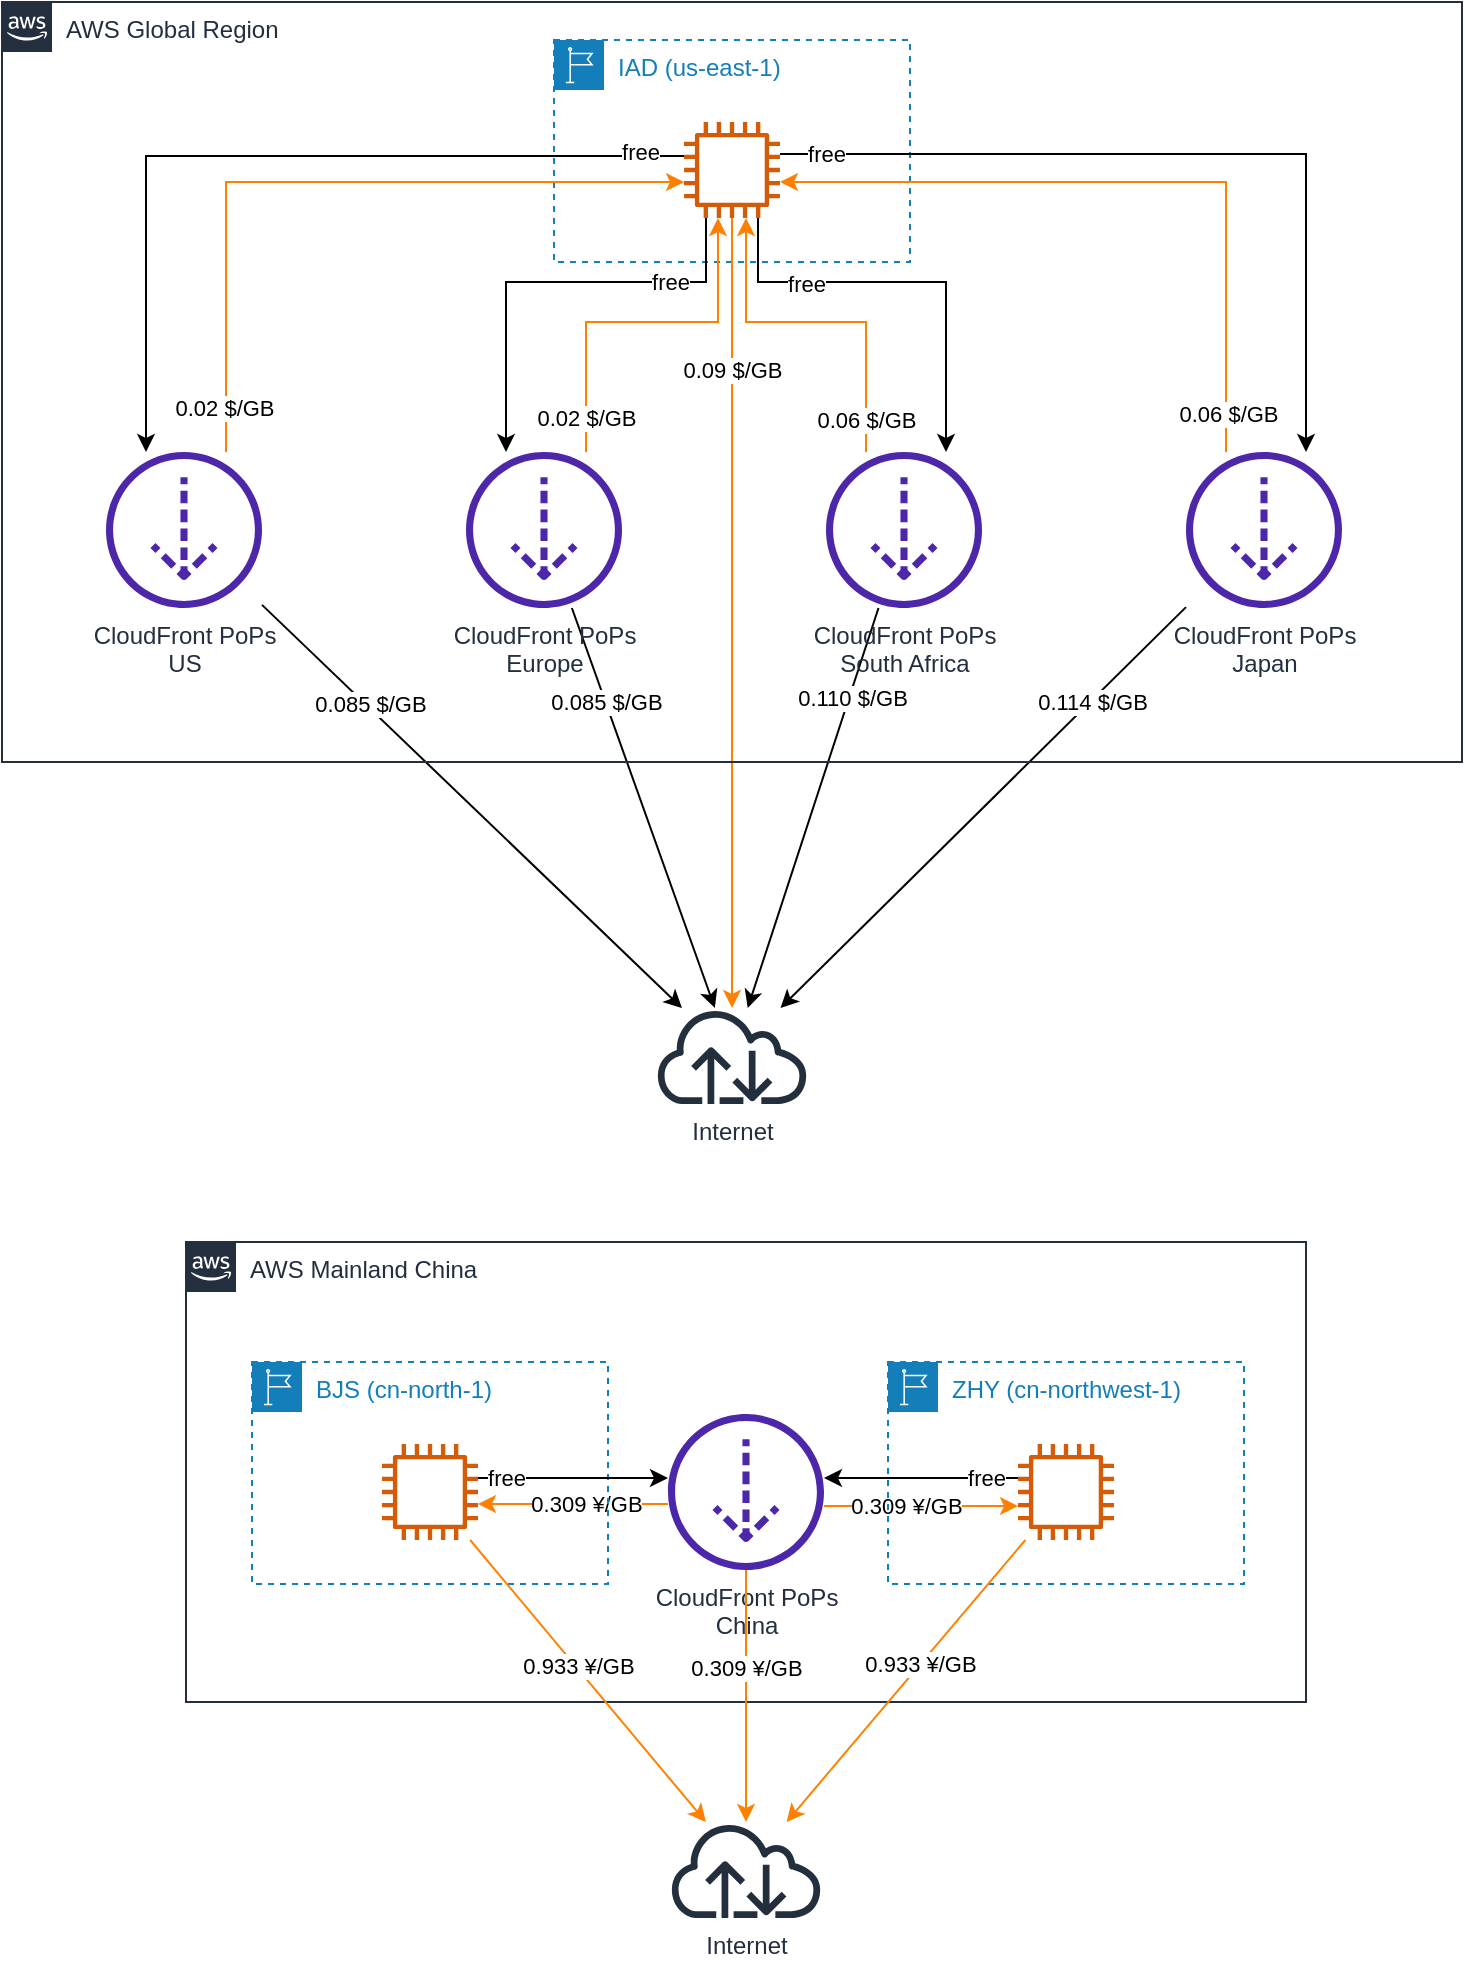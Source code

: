<mxfile version="20.2.3" type="device"><diagram id="fj1zqWEYb_-18F_pBiJc" name="第 1 页"><mxGraphModel dx="946" dy="672" grid="1" gridSize="10" guides="1" tooltips="1" connect="1" arrows="1" fold="1" page="1" pageScale="1" pageWidth="827" pageHeight="1169" math="0" shadow="0"><root><mxCell id="0"/><mxCell id="1" parent="0"/><mxCell id="u_PGu58x4KoS5gfX18Bx-71" value="AWS Mainland China" style="points=[[0,0],[0.25,0],[0.5,0],[0.75,0],[1,0],[1,0.25],[1,0.5],[1,0.75],[1,1],[0.75,1],[0.5,1],[0.25,1],[0,1],[0,0.75],[0,0.5],[0,0.25]];outlineConnect=0;gradientColor=none;html=1;whiteSpace=wrap;fontSize=12;fontStyle=0;container=1;pointerEvents=0;collapsible=0;recursiveResize=0;shape=mxgraph.aws4.group;grIcon=mxgraph.aws4.group_aws_cloud_alt;strokeColor=#232F3E;fillColor=none;verticalAlign=top;align=left;spacingLeft=30;fontColor=#232F3E;dashed=0;" parent="1" vertex="1"><mxGeometry x="180" y="740" width="560" height="230" as="geometry"/></mxCell><mxCell id="u_PGu58x4KoS5gfX18Bx-76" value="0.309 ¥/GB" style="edgeStyle=orthogonalEdgeStyle;rounded=0;orthogonalLoop=1;jettySize=auto;html=1;strokeColor=#FF8000;" parent="u_PGu58x4KoS5gfX18Bx-71" edge="1"><mxGeometry x="-0.137" relative="1" as="geometry"><mxPoint x="241" y="131" as="sourcePoint"/><mxPoint x="146.0" y="131" as="targetPoint"/><mxPoint as="offset"/></mxGeometry></mxCell><mxCell id="u_PGu58x4KoS5gfX18Bx-78" value="0.309 ¥/GB" style="edgeStyle=orthogonalEdgeStyle;rounded=0;orthogonalLoop=1;jettySize=auto;html=1;strokeColor=#FF8000;" parent="u_PGu58x4KoS5gfX18Bx-71" edge="1"><mxGeometry x="-0.155" relative="1" as="geometry"><mxPoint x="319" y="132" as="sourcePoint"/><mxPoint x="416" y="132" as="targetPoint"/><mxPoint as="offset"/></mxGeometry></mxCell><mxCell id="u_PGu58x4KoS5gfX18Bx-43" value="CloudFront PoPs&lt;br&gt;China" style="sketch=0;outlineConnect=0;fontColor=#232F3E;gradientColor=none;fillColor=#4D27AA;strokeColor=none;dashed=0;verticalLabelPosition=bottom;verticalAlign=top;align=center;html=1;fontSize=12;fontStyle=0;aspect=fixed;pointerEvents=1;shape=mxgraph.aws4.download_distribution;" parent="u_PGu58x4KoS5gfX18Bx-71" vertex="1"><mxGeometry x="241" y="86" width="78" height="78" as="geometry"/></mxCell><mxCell id="u_PGu58x4KoS5gfX18Bx-38" value="BJS (cn-north-1)" style="points=[[0,0],[0.25,0],[0.5,0],[0.75,0],[1,0],[1,0.25],[1,0.5],[1,0.75],[1,1],[0.75,1],[0.5,1],[0.25,1],[0,1],[0,0.75],[0,0.5],[0,0.25]];outlineConnect=0;gradientColor=none;html=1;whiteSpace=wrap;fontSize=12;fontStyle=0;container=1;pointerEvents=0;collapsible=0;recursiveResize=0;shape=mxgraph.aws4.group;grIcon=mxgraph.aws4.group_region;strokeColor=#147EBA;fillColor=none;verticalAlign=top;align=left;spacingLeft=30;fontColor=#147EBA;dashed=1;" parent="u_PGu58x4KoS5gfX18Bx-71" vertex="1"><mxGeometry x="33" y="60" width="178" height="111" as="geometry"/></mxCell><mxCell id="u_PGu58x4KoS5gfX18Bx-75" value="free" style="edgeStyle=orthogonalEdgeStyle;rounded=0;orthogonalLoop=1;jettySize=auto;html=1;" parent="u_PGu58x4KoS5gfX18Bx-71" edge="1"><mxGeometry x="-0.705" relative="1" as="geometry"><mxPoint x="146" y="118" as="sourcePoint"/><mxPoint x="241" y="118" as="targetPoint"/><mxPoint as="offset"/></mxGeometry></mxCell><mxCell id="u_PGu58x4KoS5gfX18Bx-70" value="" style="sketch=0;outlineConnect=0;fontColor=#232F3E;gradientColor=none;fillColor=#D45B07;strokeColor=none;dashed=0;verticalLabelPosition=bottom;verticalAlign=top;align=center;html=1;fontSize=12;fontStyle=0;aspect=fixed;pointerEvents=1;shape=mxgraph.aws4.instance2;" parent="u_PGu58x4KoS5gfX18Bx-71" vertex="1"><mxGeometry x="98" y="101" width="48" height="48" as="geometry"/></mxCell><mxCell id="u_PGu58x4KoS5gfX18Bx-72" value="ZHY (cn-northwest-1)" style="points=[[0,0],[0.25,0],[0.5,0],[0.75,0],[1,0],[1,0.25],[1,0.5],[1,0.75],[1,1],[0.75,1],[0.5,1],[0.25,1],[0,1],[0,0.75],[0,0.5],[0,0.25]];outlineConnect=0;gradientColor=none;html=1;whiteSpace=wrap;fontSize=12;fontStyle=0;container=1;pointerEvents=0;collapsible=0;recursiveResize=0;shape=mxgraph.aws4.group;grIcon=mxgraph.aws4.group_region;strokeColor=#147EBA;fillColor=none;verticalAlign=top;align=left;spacingLeft=30;fontColor=#147EBA;dashed=1;" parent="u_PGu58x4KoS5gfX18Bx-71" vertex="1"><mxGeometry x="351" y="60" width="178" height="111" as="geometry"/></mxCell><mxCell id="u_PGu58x4KoS5gfX18Bx-77" value="free" style="edgeStyle=orthogonalEdgeStyle;rounded=0;orthogonalLoop=1;jettySize=auto;html=1;" parent="u_PGu58x4KoS5gfX18Bx-71" edge="1"><mxGeometry x="-0.67" relative="1" as="geometry"><mxPoint x="416" y="118" as="sourcePoint"/><mxPoint x="319" y="118" as="targetPoint"/><mxPoint as="offset"/></mxGeometry></mxCell><mxCell id="u_PGu58x4KoS5gfX18Bx-73" value="" style="sketch=0;outlineConnect=0;fontColor=#232F3E;gradientColor=none;fillColor=#D45B07;strokeColor=none;dashed=0;verticalLabelPosition=bottom;verticalAlign=top;align=center;html=1;fontSize=12;fontStyle=0;aspect=fixed;pointerEvents=1;shape=mxgraph.aws4.instance2;" parent="u_PGu58x4KoS5gfX18Bx-71" vertex="1"><mxGeometry x="416" y="101" width="48" height="48" as="geometry"/></mxCell><mxCell id="u_PGu58x4KoS5gfX18Bx-33" value="IAD (us-east-1)" style="points=[[0,0],[0.25,0],[0.5,0],[0.75,0],[1,0],[1,0.25],[1,0.5],[1,0.75],[1,1],[0.75,1],[0.5,1],[0.25,1],[0,1],[0,0.75],[0,0.5],[0,0.25]];outlineConnect=0;gradientColor=none;html=1;whiteSpace=wrap;fontSize=12;fontStyle=0;container=1;pointerEvents=0;collapsible=0;recursiveResize=0;shape=mxgraph.aws4.group;grIcon=mxgraph.aws4.group_region;strokeColor=#147EBA;fillColor=none;verticalAlign=top;align=left;spacingLeft=30;fontColor=#147EBA;dashed=1;" parent="1" vertex="1"><mxGeometry x="364" y="139" width="178" height="111" as="geometry"/></mxCell><mxCell id="u_PGu58x4KoS5gfX18Bx-6" style="rounded=0;orthogonalLoop=1;jettySize=auto;html=1;" parent="1" source="u_PGu58x4KoS5gfX18Bx-1" target="u_PGu58x4KoS5gfX18Bx-5" edge="1"><mxGeometry relative="1" as="geometry"/></mxCell><mxCell id="u_PGu58x4KoS5gfX18Bx-7" value="0.085 $/GB" style="edgeLabel;html=1;align=center;verticalAlign=middle;resizable=0;points=[];" parent="u_PGu58x4KoS5gfX18Bx-6" vertex="1" connectable="0"><mxGeometry x="-0.754" y="-1" relative="1" as="geometry"><mxPoint x="28" y="24" as="offset"/></mxGeometry></mxCell><mxCell id="u_PGu58x4KoS5gfX18Bx-19" style="edgeStyle=orthogonalEdgeStyle;rounded=0;orthogonalLoop=1;jettySize=auto;html=1;strokeColor=#FF8000;" parent="1" source="u_PGu58x4KoS5gfX18Bx-1" target="u_PGu58x4KoS5gfX18Bx-15" edge="1"><mxGeometry relative="1" as="geometry"><Array as="points"><mxPoint x="200" y="210"/></Array></mxGeometry></mxCell><mxCell id="u_PGu58x4KoS5gfX18Bx-20" value="0.02 $/GB" style="edgeLabel;html=1;align=center;verticalAlign=middle;resizable=0;points=[];" parent="u_PGu58x4KoS5gfX18Bx-19" vertex="1" connectable="0"><mxGeometry x="-0.88" y="1" relative="1" as="geometry"><mxPoint as="offset"/></mxGeometry></mxCell><mxCell id="u_PGu58x4KoS5gfX18Bx-1" value="CloudFront PoPs&lt;br&gt;US" style="sketch=0;outlineConnect=0;fontColor=#232F3E;gradientColor=none;fillColor=#4D27AA;strokeColor=none;dashed=0;verticalLabelPosition=bottom;verticalAlign=top;align=center;html=1;fontSize=12;fontStyle=0;aspect=fixed;pointerEvents=1;shape=mxgraph.aws4.download_distribution;" parent="1" vertex="1"><mxGeometry x="140" y="345" width="78" height="78" as="geometry"/></mxCell><mxCell id="u_PGu58x4KoS5gfX18Bx-8" style="edgeStyle=none;rounded=0;orthogonalLoop=1;jettySize=auto;html=1;" parent="1" source="u_PGu58x4KoS5gfX18Bx-2" target="u_PGu58x4KoS5gfX18Bx-5" edge="1"><mxGeometry relative="1" as="geometry"/></mxCell><mxCell id="u_PGu58x4KoS5gfX18Bx-9" value="0.085 $/GB" style="edgeLabel;html=1;align=center;verticalAlign=middle;resizable=0;points=[];" parent="u_PGu58x4KoS5gfX18Bx-8" vertex="1" connectable="0"><mxGeometry x="-0.532" relative="1" as="geometry"><mxPoint as="offset"/></mxGeometry></mxCell><mxCell id="u_PGu58x4KoS5gfX18Bx-23" style="edgeStyle=orthogonalEdgeStyle;rounded=0;orthogonalLoop=1;jettySize=auto;html=1;strokeColor=#FF8000;" parent="1" source="u_PGu58x4KoS5gfX18Bx-2" target="u_PGu58x4KoS5gfX18Bx-15" edge="1"><mxGeometry relative="1" as="geometry"><Array as="points"><mxPoint x="380" y="280"/><mxPoint x="446" y="280"/></Array></mxGeometry></mxCell><mxCell id="u_PGu58x4KoS5gfX18Bx-24" value="0.02 $/GB" style="edgeLabel;html=1;align=center;verticalAlign=middle;resizable=0;points=[];" parent="u_PGu58x4KoS5gfX18Bx-23" vertex="1" connectable="0"><mxGeometry x="-0.813" relative="1" as="geometry"><mxPoint as="offset"/></mxGeometry></mxCell><mxCell id="u_PGu58x4KoS5gfX18Bx-2" value="CloudFront PoPs&lt;br&gt;Europe" style="sketch=0;outlineConnect=0;fontColor=#232F3E;gradientColor=none;fillColor=#4D27AA;strokeColor=none;dashed=0;verticalLabelPosition=bottom;verticalAlign=top;align=center;html=1;fontSize=12;fontStyle=0;aspect=fixed;pointerEvents=1;shape=mxgraph.aws4.download_distribution;" parent="1" vertex="1"><mxGeometry x="320" y="345" width="78" height="78" as="geometry"/></mxCell><mxCell id="u_PGu58x4KoS5gfX18Bx-10" style="edgeStyle=none;rounded=0;orthogonalLoop=1;jettySize=auto;html=1;" parent="1" source="u_PGu58x4KoS5gfX18Bx-3" target="u_PGu58x4KoS5gfX18Bx-5" edge="1"><mxGeometry relative="1" as="geometry"/></mxCell><mxCell id="u_PGu58x4KoS5gfX18Bx-11" value="0.110 $/GB" style="edgeLabel;html=1;align=center;verticalAlign=middle;resizable=0;points=[];" parent="u_PGu58x4KoS5gfX18Bx-10" vertex="1" connectable="0"><mxGeometry x="-0.552" y="1" relative="1" as="geometry"><mxPoint as="offset"/></mxGeometry></mxCell><mxCell id="u_PGu58x4KoS5gfX18Bx-27" style="edgeStyle=orthogonalEdgeStyle;rounded=0;orthogonalLoop=1;jettySize=auto;html=1;strokeColor=#FF8000;" parent="1" source="u_PGu58x4KoS5gfX18Bx-3" target="u_PGu58x4KoS5gfX18Bx-15" edge="1"><mxGeometry relative="1" as="geometry"><Array as="points"><mxPoint x="520" y="280"/><mxPoint x="460" y="280"/></Array></mxGeometry></mxCell><mxCell id="u_PGu58x4KoS5gfX18Bx-28" value="0.06 $/GB" style="edgeLabel;html=1;align=center;verticalAlign=middle;resizable=0;points=[];" parent="u_PGu58x4KoS5gfX18Bx-27" vertex="1" connectable="0"><mxGeometry x="-0.822" relative="1" as="geometry"><mxPoint as="offset"/></mxGeometry></mxCell><mxCell id="u_PGu58x4KoS5gfX18Bx-3" value="CloudFront PoPs&lt;br&gt;South Africa" style="sketch=0;outlineConnect=0;fontColor=#232F3E;gradientColor=none;fillColor=#4D27AA;strokeColor=none;dashed=0;verticalLabelPosition=bottom;verticalAlign=top;align=center;html=1;fontSize=12;fontStyle=0;aspect=fixed;pointerEvents=1;shape=mxgraph.aws4.download_distribution;" parent="1" vertex="1"><mxGeometry x="500" y="345" width="78" height="78" as="geometry"/></mxCell><mxCell id="u_PGu58x4KoS5gfX18Bx-12" style="edgeStyle=none;rounded=0;orthogonalLoop=1;jettySize=auto;html=1;" parent="1" source="u_PGu58x4KoS5gfX18Bx-4" target="u_PGu58x4KoS5gfX18Bx-5" edge="1"><mxGeometry relative="1" as="geometry"/></mxCell><mxCell id="u_PGu58x4KoS5gfX18Bx-13" value="0.114 $/GB" style="edgeLabel;html=1;align=center;verticalAlign=middle;resizable=0;points=[];" parent="u_PGu58x4KoS5gfX18Bx-12" vertex="1" connectable="0"><mxGeometry x="-0.531" relative="1" as="geometry"><mxPoint as="offset"/></mxGeometry></mxCell><mxCell id="u_PGu58x4KoS5gfX18Bx-31" style="edgeStyle=orthogonalEdgeStyle;rounded=0;orthogonalLoop=1;jettySize=auto;html=1;strokeColor=#FF8000;" parent="1" source="u_PGu58x4KoS5gfX18Bx-4" target="u_PGu58x4KoS5gfX18Bx-15" edge="1"><mxGeometry relative="1" as="geometry"><Array as="points"><mxPoint x="700" y="210"/></Array></mxGeometry></mxCell><mxCell id="u_PGu58x4KoS5gfX18Bx-32" value="0.06 $/GB" style="edgeLabel;html=1;align=center;verticalAlign=middle;resizable=0;points=[];" parent="u_PGu58x4KoS5gfX18Bx-31" vertex="1" connectable="0"><mxGeometry x="-0.892" y="-1" relative="1" as="geometry"><mxPoint as="offset"/></mxGeometry></mxCell><mxCell id="u_PGu58x4KoS5gfX18Bx-4" value="CloudFront PoPs&lt;br&gt;Japan" style="sketch=0;outlineConnect=0;fontColor=#232F3E;gradientColor=none;fillColor=#4D27AA;strokeColor=none;dashed=0;verticalLabelPosition=bottom;verticalAlign=top;align=center;html=1;fontSize=12;fontStyle=0;aspect=fixed;pointerEvents=1;shape=mxgraph.aws4.download_distribution;" parent="1" vertex="1"><mxGeometry x="680" y="345" width="78" height="78" as="geometry"/></mxCell><mxCell id="u_PGu58x4KoS5gfX18Bx-5" value="Internet" style="sketch=0;outlineConnect=0;fontColor=#232F3E;gradientColor=none;fillColor=#232F3D;strokeColor=none;dashed=0;verticalLabelPosition=bottom;verticalAlign=top;align=center;html=1;fontSize=12;fontStyle=0;aspect=fixed;pointerEvents=1;shape=mxgraph.aws4.internet;" parent="1" vertex="1"><mxGeometry x="414" y="623" width="78" height="48" as="geometry"/></mxCell><mxCell id="u_PGu58x4KoS5gfX18Bx-17" style="edgeStyle=orthogonalEdgeStyle;rounded=0;orthogonalLoop=1;jettySize=auto;html=1;" parent="1" source="u_PGu58x4KoS5gfX18Bx-15" target="u_PGu58x4KoS5gfX18Bx-1" edge="1"><mxGeometry relative="1" as="geometry"><Array as="points"><mxPoint x="160" y="197"/></Array></mxGeometry></mxCell><mxCell id="u_PGu58x4KoS5gfX18Bx-18" value="free" style="edgeLabel;html=1;align=center;verticalAlign=middle;resizable=0;points=[];" parent="u_PGu58x4KoS5gfX18Bx-17" vertex="1" connectable="0"><mxGeometry x="-0.904" relative="1" as="geometry"><mxPoint x="-2" y="-2" as="offset"/></mxGeometry></mxCell><mxCell id="u_PGu58x4KoS5gfX18Bx-21" style="edgeStyle=orthogonalEdgeStyle;rounded=0;orthogonalLoop=1;jettySize=auto;html=1;" parent="1" source="u_PGu58x4KoS5gfX18Bx-15" target="u_PGu58x4KoS5gfX18Bx-2" edge="1"><mxGeometry relative="1" as="geometry"><Array as="points"><mxPoint x="440" y="260"/><mxPoint x="340" y="260"/></Array></mxGeometry></mxCell><mxCell id="u_PGu58x4KoS5gfX18Bx-22" value="free" style="edgeLabel;html=1;align=center;verticalAlign=middle;resizable=0;points=[];" parent="u_PGu58x4KoS5gfX18Bx-21" vertex="1" connectable="0"><mxGeometry x="-0.603" relative="1" as="geometry"><mxPoint x="-7" as="offset"/></mxGeometry></mxCell><mxCell id="u_PGu58x4KoS5gfX18Bx-25" style="edgeStyle=orthogonalEdgeStyle;rounded=0;orthogonalLoop=1;jettySize=auto;html=1;" parent="1" source="u_PGu58x4KoS5gfX18Bx-15" target="u_PGu58x4KoS5gfX18Bx-3" edge="1"><mxGeometry relative="1" as="geometry"><Array as="points"><mxPoint x="466" y="260"/><mxPoint x="560" y="260"/></Array></mxGeometry></mxCell><mxCell id="u_PGu58x4KoS5gfX18Bx-26" value="free" style="edgeLabel;html=1;align=center;verticalAlign=middle;resizable=0;points=[];" parent="u_PGu58x4KoS5gfX18Bx-25" vertex="1" connectable="0"><mxGeometry x="-0.442" y="-1" relative="1" as="geometry"><mxPoint x="-3" as="offset"/></mxGeometry></mxCell><mxCell id="u_PGu58x4KoS5gfX18Bx-29" style="edgeStyle=orthogonalEdgeStyle;rounded=0;orthogonalLoop=1;jettySize=auto;html=1;" parent="1" source="u_PGu58x4KoS5gfX18Bx-15" target="u_PGu58x4KoS5gfX18Bx-4" edge="1"><mxGeometry relative="1" as="geometry"><Array as="points"><mxPoint x="740" y="196"/></Array></mxGeometry></mxCell><mxCell id="u_PGu58x4KoS5gfX18Bx-30" value="free" style="edgeLabel;html=1;align=center;verticalAlign=middle;resizable=0;points=[];" parent="u_PGu58x4KoS5gfX18Bx-29" vertex="1" connectable="0"><mxGeometry x="-0.891" relative="1" as="geometry"><mxPoint as="offset"/></mxGeometry></mxCell><mxCell id="u_PGu58x4KoS5gfX18Bx-35" style="edgeStyle=orthogonalEdgeStyle;rounded=0;orthogonalLoop=1;jettySize=auto;html=1;strokeColor=#FF8000;" parent="1" source="u_PGu58x4KoS5gfX18Bx-15" target="u_PGu58x4KoS5gfX18Bx-5" edge="1"><mxGeometry relative="1" as="geometry"/></mxCell><mxCell id="u_PGu58x4KoS5gfX18Bx-36" value="0.09 $/GB" style="edgeLabel;html=1;align=center;verticalAlign=middle;resizable=0;points=[];" parent="u_PGu58x4KoS5gfX18Bx-35" vertex="1" connectable="0"><mxGeometry x="-0.615" relative="1" as="geometry"><mxPoint as="offset"/></mxGeometry></mxCell><mxCell id="u_PGu58x4KoS5gfX18Bx-15" value="" style="sketch=0;outlineConnect=0;fontColor=#232F3E;gradientColor=none;fillColor=#D45B07;strokeColor=none;dashed=0;verticalLabelPosition=bottom;verticalAlign=top;align=center;html=1;fontSize=12;fontStyle=0;aspect=fixed;pointerEvents=1;shape=mxgraph.aws4.instance2;" parent="1" vertex="1"><mxGeometry x="429" y="180" width="48" height="48" as="geometry"/></mxCell><mxCell id="u_PGu58x4KoS5gfX18Bx-34" value="AWS Global Region" style="points=[[0,0],[0.25,0],[0.5,0],[0.75,0],[1,0],[1,0.25],[1,0.5],[1,0.75],[1,1],[0.75,1],[0.5,1],[0.25,1],[0,1],[0,0.75],[0,0.5],[0,0.25]];outlineConnect=0;gradientColor=none;html=1;whiteSpace=wrap;fontSize=12;fontStyle=0;container=1;pointerEvents=0;collapsible=0;recursiveResize=0;shape=mxgraph.aws4.group;grIcon=mxgraph.aws4.group_aws_cloud_alt;strokeColor=#232F3E;fillColor=none;verticalAlign=top;align=left;spacingLeft=30;fontColor=#232F3E;dashed=0;" parent="1" vertex="1"><mxGeometry x="88" y="120" width="730" height="380" as="geometry"/></mxCell><mxCell id="u_PGu58x4KoS5gfX18Bx-59" value="Internet" style="sketch=0;outlineConnect=0;fontColor=#232F3E;gradientColor=none;fillColor=#232F3D;strokeColor=none;dashed=0;verticalLabelPosition=bottom;verticalAlign=top;align=center;html=1;fontSize=12;fontStyle=0;aspect=fixed;pointerEvents=1;shape=mxgraph.aws4.internet;" parent="1" vertex="1"><mxGeometry x="421" y="1030" width="78" height="48" as="geometry"/></mxCell><mxCell id="u_PGu58x4KoS5gfX18Bx-79" style="edgeStyle=orthogonalEdgeStyle;rounded=0;orthogonalLoop=1;jettySize=auto;html=1;strokeColor=#FF8000;" parent="1" source="u_PGu58x4KoS5gfX18Bx-43" target="u_PGu58x4KoS5gfX18Bx-59" edge="1"><mxGeometry relative="1" as="geometry"/></mxCell><mxCell id="u_PGu58x4KoS5gfX18Bx-80" value="0.309 ¥/GB" style="edgeLabel;html=1;align=center;verticalAlign=middle;resizable=0;points=[];" parent="u_PGu58x4KoS5gfX18Bx-79" vertex="1" connectable="0"><mxGeometry x="-0.221" relative="1" as="geometry"><mxPoint as="offset"/></mxGeometry></mxCell><mxCell id="u_PGu58x4KoS5gfX18Bx-81" style="rounded=0;orthogonalLoop=1;jettySize=auto;html=1;strokeColor=#FF8000;" parent="1" source="u_PGu58x4KoS5gfX18Bx-70" target="u_PGu58x4KoS5gfX18Bx-59" edge="1"><mxGeometry relative="1" as="geometry"/></mxCell><mxCell id="u_PGu58x4KoS5gfX18Bx-83" value="0.933 ¥/GB" style="edgeLabel;html=1;align=center;verticalAlign=middle;resizable=0;points=[];" parent="u_PGu58x4KoS5gfX18Bx-81" vertex="1" connectable="0"><mxGeometry x="-0.105" y="1" relative="1" as="geometry"><mxPoint as="offset"/></mxGeometry></mxCell><mxCell id="u_PGu58x4KoS5gfX18Bx-82" style="edgeStyle=none;rounded=0;orthogonalLoop=1;jettySize=auto;html=1;strokeColor=#FF8000;" parent="1" source="u_PGu58x4KoS5gfX18Bx-73" target="u_PGu58x4KoS5gfX18Bx-59" edge="1"><mxGeometry relative="1" as="geometry"/></mxCell><mxCell id="u_PGu58x4KoS5gfX18Bx-84" value="0.933 ¥/GB" style="edgeLabel;html=1;align=center;verticalAlign=middle;resizable=0;points=[];" parent="u_PGu58x4KoS5gfX18Bx-82" vertex="1" connectable="0"><mxGeometry x="-0.119" relative="1" as="geometry"><mxPoint as="offset"/></mxGeometry></mxCell></root></mxGraphModel></diagram></mxfile>